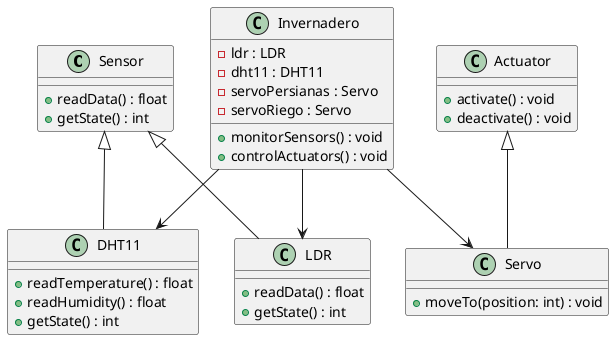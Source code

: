 @startuml
class Sensor {
  +readData() : float
  +getState() : int
}

class LDR {
  +readData() : float
  +getState() : int
}

class DHT11 {
  +readTemperature() : float
  +readHumidity() : float
  +getState() : int
}

class Actuator {
  +activate() : void
  +deactivate() : void
}

class Servo {
  +moveTo(position: int) : void
}

class Invernadero {
  -ldr : LDR
  -dht11 : DHT11
  -servoPersianas : Servo
  -servoRiego : Servo
  +monitorSensors() : void
  +controlActuators() : void
}

Sensor <|-- LDR
Sensor <|-- DHT11
Actuator <|-- Servo
Invernadero --> LDR
Invernadero --> DHT11
Invernadero --> Servo
@enduml
